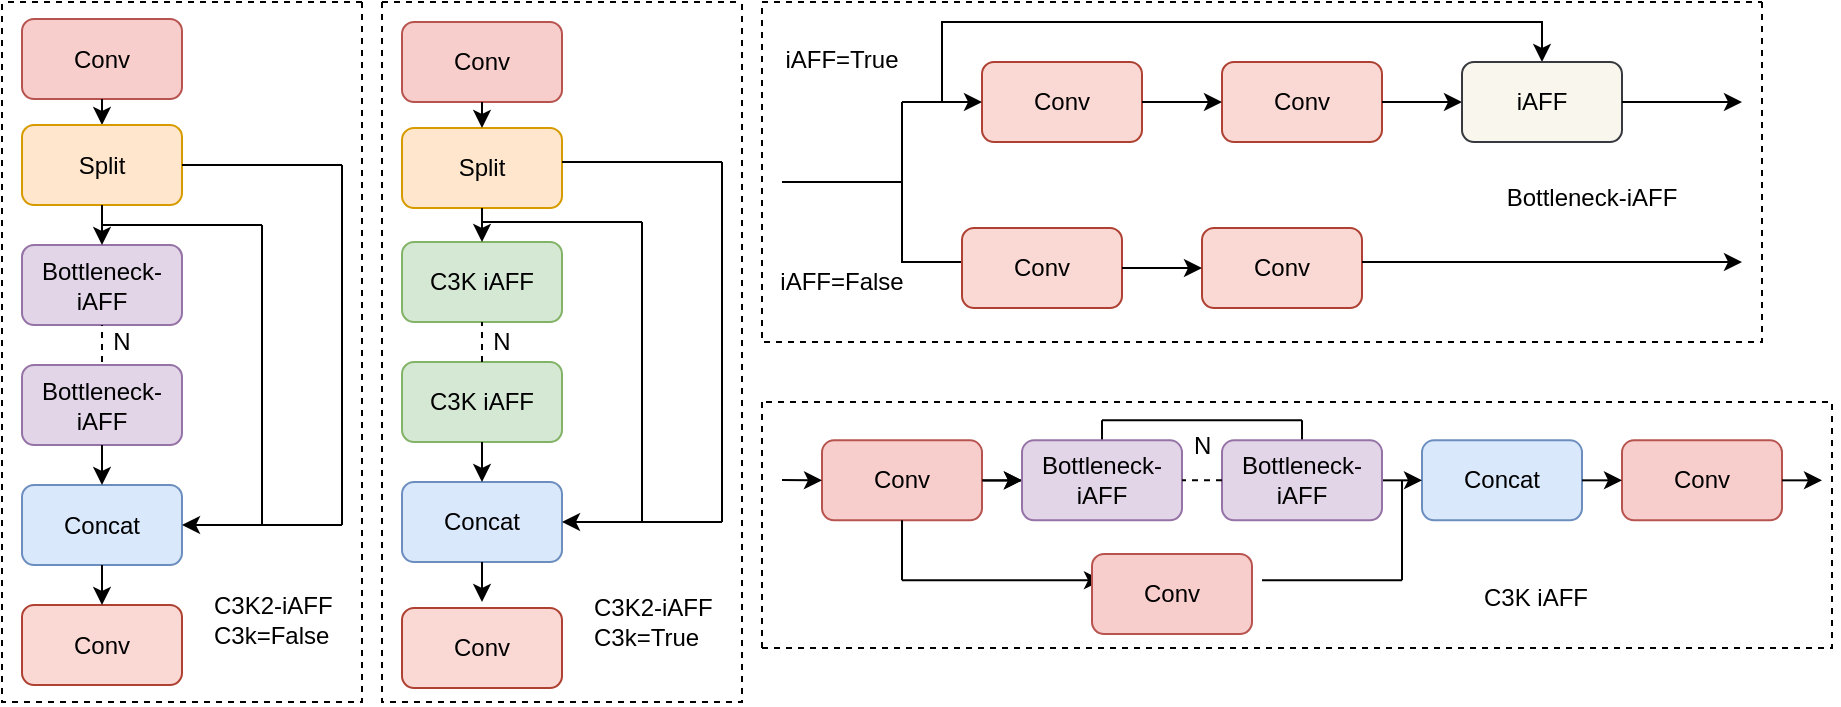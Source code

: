 <mxfile version="28.1.1">
  <diagram name="第 1 页" id="1YX17IwuBQwZQdCLIzFM">
    <mxGraphModel dx="1226" dy="714" grid="1" gridSize="10" guides="1" tooltips="1" connect="1" arrows="1" fold="1" page="0" pageScale="1" pageWidth="2339" pageHeight="3300" math="0" shadow="0">
      <root>
        <mxCell id="0" />
        <mxCell id="1" parent="0" />
        <mxCell id="JLMIjg0oPhcSFCDLWmgb-1" value="Bottleneck-iAFF" style="rounded=1;whiteSpace=wrap;html=1;fillColor=#e1d5e7;strokeColor=#9673a6;" parent="1" vertex="1">
          <mxGeometry x="120" y="191.5" width="80" height="40" as="geometry" />
        </mxCell>
        <mxCell id="JLMIjg0oPhcSFCDLWmgb-2" value="Conv" style="rounded=1;whiteSpace=wrap;html=1;fillColor=#f8cecc;strokeColor=#b85450;" parent="1" vertex="1">
          <mxGeometry x="120" y="78.5" width="80" height="40" as="geometry" />
        </mxCell>
        <mxCell id="JLMIjg0oPhcSFCDLWmgb-3" value="" style="endArrow=classic;html=1;rounded=0;exitX=0.5;exitY=1;exitDx=0;exitDy=0;" parent="1" source="JLMIjg0oPhcSFCDLWmgb-2" edge="1">
          <mxGeometry width="50" height="50" relative="1" as="geometry">
            <mxPoint x="480" y="421.5" as="sourcePoint" />
            <mxPoint x="160" y="131.5" as="targetPoint" />
          </mxGeometry>
        </mxCell>
        <mxCell id="JLMIjg0oPhcSFCDLWmgb-4" value="Split" style="rounded=1;whiteSpace=wrap;html=1;fillColor=#ffe6cc;strokeColor=#d79b00;" parent="1" vertex="1">
          <mxGeometry x="120" y="131.5" width="80" height="40" as="geometry" />
        </mxCell>
        <mxCell id="JLMIjg0oPhcSFCDLWmgb-6" value="Bottleneck-iAFF" style="rounded=1;whiteSpace=wrap;html=1;fillColor=#e1d5e7;strokeColor=#9673a6;" parent="1" vertex="1">
          <mxGeometry x="120" y="251.5" width="80" height="40" as="geometry" />
        </mxCell>
        <mxCell id="JLMIjg0oPhcSFCDLWmgb-8" value="Concat" style="rounded=1;whiteSpace=wrap;html=1;fillColor=#dae8fc;strokeColor=#6c8ebf;" parent="1" vertex="1">
          <mxGeometry x="120" y="311.5" width="80" height="40" as="geometry" />
        </mxCell>
        <mxCell id="JLMIjg0oPhcSFCDLWmgb-9" value="" style="endArrow=classic;html=1;rounded=0;exitX=0.5;exitY=1;exitDx=0;exitDy=0;entryX=0.5;entryY=0;entryDx=0;entryDy=0;" parent="1" source="JLMIjg0oPhcSFCDLWmgb-6" target="JLMIjg0oPhcSFCDLWmgb-8" edge="1">
          <mxGeometry width="50" height="50" relative="1" as="geometry">
            <mxPoint x="480" y="421.5" as="sourcePoint" />
            <mxPoint x="530" y="371.5" as="targetPoint" />
          </mxGeometry>
        </mxCell>
        <mxCell id="JLMIjg0oPhcSFCDLWmgb-10" value="Conv" style="rounded=1;whiteSpace=wrap;html=1;fillColor=#fad9d5;strokeColor=#ae4132;" parent="1" vertex="1">
          <mxGeometry x="120" y="371.5" width="80" height="40" as="geometry" />
        </mxCell>
        <mxCell id="JLMIjg0oPhcSFCDLWmgb-11" value="" style="endArrow=classic;html=1;rounded=0;exitX=0.5;exitY=1;exitDx=0;exitDy=0;entryX=0.5;entryY=0;entryDx=0;entryDy=0;" parent="1" source="JLMIjg0oPhcSFCDLWmgb-8" target="JLMIjg0oPhcSFCDLWmgb-10" edge="1">
          <mxGeometry width="50" height="50" relative="1" as="geometry">
            <mxPoint x="480" y="421.5" as="sourcePoint" />
            <mxPoint x="530" y="371.5" as="targetPoint" />
          </mxGeometry>
        </mxCell>
        <mxCell id="JLMIjg0oPhcSFCDLWmgb-12" value="" style="endArrow=none;html=1;rounded=0;exitX=1;exitY=0.5;exitDx=0;exitDy=0;" parent="1" source="JLMIjg0oPhcSFCDLWmgb-4" edge="1">
          <mxGeometry width="50" height="50" relative="1" as="geometry">
            <mxPoint x="480" y="301.5" as="sourcePoint" />
            <mxPoint x="280" y="151.5" as="targetPoint" />
          </mxGeometry>
        </mxCell>
        <mxCell id="JLMIjg0oPhcSFCDLWmgb-13" value="" style="endArrow=none;html=1;rounded=0;" parent="1" edge="1">
          <mxGeometry width="50" height="50" relative="1" as="geometry">
            <mxPoint x="280" y="151.5" as="sourcePoint" />
            <mxPoint x="280" y="331.5" as="targetPoint" />
          </mxGeometry>
        </mxCell>
        <mxCell id="JLMIjg0oPhcSFCDLWmgb-14" value="" style="endArrow=classic;html=1;rounded=0;entryX=1;entryY=0.5;entryDx=0;entryDy=0;" parent="1" target="JLMIjg0oPhcSFCDLWmgb-8" edge="1">
          <mxGeometry width="50" height="50" relative="1" as="geometry">
            <mxPoint x="280" y="331.5" as="sourcePoint" />
            <mxPoint x="530" y="251.5" as="targetPoint" />
          </mxGeometry>
        </mxCell>
        <mxCell id="JLMIjg0oPhcSFCDLWmgb-15" value="" style="endArrow=none;html=1;rounded=0;" parent="1" edge="1">
          <mxGeometry width="50" height="50" relative="1" as="geometry">
            <mxPoint x="160" y="181.5" as="sourcePoint" />
            <mxPoint x="240" y="181.5" as="targetPoint" />
          </mxGeometry>
        </mxCell>
        <mxCell id="JLMIjg0oPhcSFCDLWmgb-16" value="" style="endArrow=none;html=1;rounded=0;" parent="1" edge="1">
          <mxGeometry width="50" height="50" relative="1" as="geometry">
            <mxPoint x="240" y="181.5" as="sourcePoint" />
            <mxPoint x="240" y="331.5" as="targetPoint" />
          </mxGeometry>
        </mxCell>
        <mxCell id="JLMIjg0oPhcSFCDLWmgb-17" value="C3K2-iAFF&lt;div&gt;C3k=False&lt;/div&gt;" style="text;strokeColor=none;fillColor=none;align=left;verticalAlign=middle;spacingLeft=4;spacingRight=4;overflow=hidden;points=[[0,0.5],[1,0.5]];portConstraint=eastwest;rotatable=0;whiteSpace=wrap;html=1;" parent="1" vertex="1">
          <mxGeometry x="210" y="358.5" width="90" height="40" as="geometry" />
        </mxCell>
        <mxCell id="JLMIjg0oPhcSFCDLWmgb-20" value="Conv" style="rounded=1;whiteSpace=wrap;html=1;fillColor=#f8cecc;strokeColor=#b85450;direction=east;" parent="1" vertex="1">
          <mxGeometry x="310" y="80" width="80" height="40" as="geometry" />
        </mxCell>
        <mxCell id="JLMIjg0oPhcSFCDLWmgb-21" value="Split" style="rounded=1;whiteSpace=wrap;html=1;fillColor=#ffe6cc;strokeColor=#d79b00;direction=east;" parent="1" vertex="1">
          <mxGeometry x="310" y="133" width="80" height="40" as="geometry" />
        </mxCell>
        <mxCell id="JLMIjg0oPhcSFCDLWmgb-22" value="" style="endArrow=classic;html=1;rounded=0;exitX=0.5;exitY=1;exitDx=0;exitDy=0;entryX=0.5;entryY=0;entryDx=0;entryDy=0;" parent="1" source="JLMIjg0oPhcSFCDLWmgb-20" target="JLMIjg0oPhcSFCDLWmgb-21" edge="1">
          <mxGeometry width="50" height="50" relative="1" as="geometry">
            <mxPoint x="410" y="280" as="sourcePoint" />
            <mxPoint x="460" y="230" as="targetPoint" />
          </mxGeometry>
        </mxCell>
        <mxCell id="JLMIjg0oPhcSFCDLWmgb-23" value="C3K iAFF" style="rounded=1;whiteSpace=wrap;html=1;fillColor=#d5e8d4;strokeColor=#82b366;direction=east;" parent="1" vertex="1">
          <mxGeometry x="310" y="190" width="80" height="40" as="geometry" />
        </mxCell>
        <mxCell id="JLMIjg0oPhcSFCDLWmgb-24" value="" style="endArrow=classic;html=1;rounded=0;exitX=0.5;exitY=1;exitDx=0;exitDy=0;entryX=0.5;entryY=1;entryDx=0;entryDy=0;" parent="1" source="JLMIjg0oPhcSFCDLWmgb-21" edge="1">
          <mxGeometry width="50" height="50" relative="1" as="geometry">
            <mxPoint x="410" y="280" as="sourcePoint" />
            <mxPoint x="350" y="190" as="targetPoint" />
          </mxGeometry>
        </mxCell>
        <mxCell id="JLMIjg0oPhcSFCDLWmgb-25" value="C3K iAFF" style="rounded=1;whiteSpace=wrap;html=1;fillColor=#d5e8d4;strokeColor=#82b366;direction=east;" parent="1" vertex="1">
          <mxGeometry x="310" y="250" width="80" height="40" as="geometry" />
        </mxCell>
        <mxCell id="JLMIjg0oPhcSFCDLWmgb-27" value="Concat" style="rounded=1;whiteSpace=wrap;html=1;fillColor=#dae8fc;strokeColor=#6c8ebf;direction=east;" parent="1" vertex="1">
          <mxGeometry x="310" y="310" width="80" height="40" as="geometry" />
        </mxCell>
        <mxCell id="JLMIjg0oPhcSFCDLWmgb-28" value="" style="endArrow=classic;html=1;rounded=0;exitX=0.5;exitY=1;exitDx=0;exitDy=0;entryX=0.5;entryY=0;entryDx=0;entryDy=0;" parent="1" edge="1">
          <mxGeometry width="50" height="50" relative="1" as="geometry">
            <mxPoint x="350" y="290" as="sourcePoint" />
            <mxPoint x="350" y="310" as="targetPoint" />
          </mxGeometry>
        </mxCell>
        <mxCell id="JLMIjg0oPhcSFCDLWmgb-29" value="" style="endArrow=classic;html=1;rounded=0;" parent="1" edge="1">
          <mxGeometry width="50" height="50" relative="1" as="geometry">
            <mxPoint x="350" y="360" as="sourcePoint" />
            <mxPoint x="350" y="370" as="targetPoint" />
            <Array as="points">
              <mxPoint x="350" y="350" />
            </Array>
          </mxGeometry>
        </mxCell>
        <mxCell id="JLMIjg0oPhcSFCDLWmgb-30" value="Conv" style="rounded=1;whiteSpace=wrap;html=1;fillColor=#fad9d5;strokeColor=#ae4132;direction=east;" parent="1" vertex="1">
          <mxGeometry x="310" y="373" width="80" height="40" as="geometry" />
        </mxCell>
        <mxCell id="JLMIjg0oPhcSFCDLWmgb-31" value="" style="endArrow=none;html=1;rounded=0;" parent="1" edge="1">
          <mxGeometry width="50" height="50" relative="1" as="geometry">
            <mxPoint x="390" y="150" as="sourcePoint" />
            <mxPoint x="470" y="150" as="targetPoint" />
          </mxGeometry>
        </mxCell>
        <mxCell id="JLMIjg0oPhcSFCDLWmgb-32" value="" style="endArrow=none;html=1;rounded=0;" parent="1" edge="1">
          <mxGeometry width="50" height="50" relative="1" as="geometry">
            <mxPoint x="470" y="330" as="sourcePoint" />
            <mxPoint x="470" y="150" as="targetPoint" />
          </mxGeometry>
        </mxCell>
        <mxCell id="JLMIjg0oPhcSFCDLWmgb-33" value="" style="endArrow=classic;html=1;rounded=0;entryX=1;entryY=0.5;entryDx=0;entryDy=0;exitX=1;exitY=0.5;exitDx=0;exitDy=0;" parent="1" target="JLMIjg0oPhcSFCDLWmgb-27" edge="1">
          <mxGeometry width="50" height="50" relative="1" as="geometry">
            <mxPoint x="470" y="330" as="sourcePoint" />
            <mxPoint x="460" y="340" as="targetPoint" />
          </mxGeometry>
        </mxCell>
        <mxCell id="JLMIjg0oPhcSFCDLWmgb-34" value="" style="endArrow=none;html=1;rounded=0;" parent="1" edge="1">
          <mxGeometry width="50" height="50" relative="1" as="geometry">
            <mxPoint x="350" y="180" as="sourcePoint" />
            <mxPoint x="430" y="180" as="targetPoint" />
          </mxGeometry>
        </mxCell>
        <mxCell id="JLMIjg0oPhcSFCDLWmgb-36" value="C3K2-iAFF&lt;div&gt;C3k=True&lt;/div&gt;" style="text;strokeColor=none;fillColor=none;align=left;verticalAlign=middle;spacingLeft=4;spacingRight=4;overflow=hidden;points=[[0,0.5],[1,0.5]];portConstraint=eastwest;rotatable=0;whiteSpace=wrap;html=1;direction=east;" parent="1" vertex="1">
          <mxGeometry x="400" y="360" width="100" height="40" as="geometry" />
        </mxCell>
        <mxCell id="1P4cuoXFRqFEAs9iOs6Q-12" value="" style="edgeStyle=orthogonalEdgeStyle;rounded=0;orthogonalLoop=1;jettySize=auto;html=1;" parent="1" source="JLMIjg0oPhcSFCDLWmgb-40" target="JLMIjg0oPhcSFCDLWmgb-81" edge="1">
          <mxGeometry relative="1" as="geometry" />
        </mxCell>
        <mxCell id="JLMIjg0oPhcSFCDLWmgb-40" value="Conv" style="rounded=1;whiteSpace=wrap;html=1;fillColor=#f8cecc;strokeColor=#b85450;rotation=0;direction=east;" parent="1" vertex="1">
          <mxGeometry x="520" y="289.17" width="80" height="40" as="geometry" />
        </mxCell>
        <mxCell id="JLMIjg0oPhcSFCDLWmgb-41" value="" style="endArrow=classic;html=1;rounded=0;exitX=1;exitY=0.5;exitDx=0;exitDy=0;" parent="1" source="JLMIjg0oPhcSFCDLWmgb-40" edge="1">
          <mxGeometry width="50" height="50" relative="1" as="geometry">
            <mxPoint x="560" y="339.17" as="sourcePoint" />
            <mxPoint x="620" y="309.17" as="targetPoint" />
          </mxGeometry>
        </mxCell>
        <mxCell id="JLMIjg0oPhcSFCDLWmgb-45" value="Concat" style="rounded=1;whiteSpace=wrap;html=1;fillColor=#dae8fc;strokeColor=#6c8ebf;" parent="1" vertex="1">
          <mxGeometry x="820" y="289.17" width="80" height="40" as="geometry" />
        </mxCell>
        <mxCell id="JLMIjg0oPhcSFCDLWmgb-46" value="" style="endArrow=classic;html=1;rounded=0;exitX=0;exitY=0.5;exitDx=0;exitDy=0;" parent="1" edge="1">
          <mxGeometry width="50" height="50" relative="1" as="geometry">
            <mxPoint x="800" y="309.17" as="sourcePoint" />
            <mxPoint x="820" y="309.17" as="targetPoint" />
          </mxGeometry>
        </mxCell>
        <mxCell id="JLMIjg0oPhcSFCDLWmgb-47" value="Conv" style="rounded=1;whiteSpace=wrap;html=1;fillColor=#f8cecc;strokeColor=#b85450;" parent="1" vertex="1">
          <mxGeometry x="920" y="289.17" width="80" height="40" as="geometry" />
        </mxCell>
        <mxCell id="JLMIjg0oPhcSFCDLWmgb-48" value="" style="endArrow=classic;html=1;rounded=0;exitX=1;exitY=0.5;exitDx=0;exitDy=0;" parent="1" source="JLMIjg0oPhcSFCDLWmgb-45" edge="1">
          <mxGeometry width="50" height="50" relative="1" as="geometry">
            <mxPoint x="910" y="309.17" as="sourcePoint" />
            <mxPoint x="920" y="309.17" as="targetPoint" />
          </mxGeometry>
        </mxCell>
        <mxCell id="JLMIjg0oPhcSFCDLWmgb-50" value="" style="endArrow=none;html=1;rounded=0;exitX=0.5;exitY=1;exitDx=0;exitDy=0;" parent="1" source="JLMIjg0oPhcSFCDLWmgb-40" edge="1">
          <mxGeometry width="50" height="50" relative="1" as="geometry">
            <mxPoint x="760" y="379.17" as="sourcePoint" />
            <mxPoint x="560" y="359.17" as="targetPoint" />
          </mxGeometry>
        </mxCell>
        <mxCell id="JLMIjg0oPhcSFCDLWmgb-51" value="" style="endArrow=classic;html=1;rounded=0;" parent="1" edge="1">
          <mxGeometry width="50" height="50" relative="1" as="geometry">
            <mxPoint x="560" y="359.17" as="sourcePoint" />
            <mxPoint x="660" y="359.17" as="targetPoint" />
          </mxGeometry>
        </mxCell>
        <mxCell id="JLMIjg0oPhcSFCDLWmgb-52" value="Conv" style="rounded=1;whiteSpace=wrap;html=1;fillColor=#f8cecc;strokeColor=#b85450;rotation=0;direction=east;" parent="1" vertex="1">
          <mxGeometry x="655" y="346" width="80" height="40" as="geometry" />
        </mxCell>
        <mxCell id="JLMIjg0oPhcSFCDLWmgb-53" value="" style="endArrow=none;html=1;rounded=0;" parent="1" edge="1">
          <mxGeometry width="50" height="50" relative="1" as="geometry">
            <mxPoint x="740" y="359.17" as="sourcePoint" />
            <mxPoint x="810" y="359.17" as="targetPoint" />
          </mxGeometry>
        </mxCell>
        <mxCell id="JLMIjg0oPhcSFCDLWmgb-54" value="" style="endArrow=none;html=1;rounded=0;" parent="1" edge="1">
          <mxGeometry width="50" height="50" relative="1" as="geometry">
            <mxPoint x="810" y="359.17" as="sourcePoint" />
            <mxPoint x="810" y="309.17" as="targetPoint" />
          </mxGeometry>
        </mxCell>
        <mxCell id="JLMIjg0oPhcSFCDLWmgb-55" value="" style="endArrow=none;html=1;rounded=0;exitX=0.5;exitY=1;exitDx=0;exitDy=0;" parent="1" edge="1">
          <mxGeometry width="50" height="50" relative="1" as="geometry">
            <mxPoint x="660" y="289.17" as="sourcePoint" />
            <mxPoint x="660" y="279.17" as="targetPoint" />
          </mxGeometry>
        </mxCell>
        <mxCell id="JLMIjg0oPhcSFCDLWmgb-56" value="" style="endArrow=none;html=1;rounded=0;" parent="1" edge="1">
          <mxGeometry width="50" height="50" relative="1" as="geometry">
            <mxPoint x="660" y="279.17" as="sourcePoint" />
            <mxPoint x="760" y="279.17" as="targetPoint" />
          </mxGeometry>
        </mxCell>
        <mxCell id="JLMIjg0oPhcSFCDLWmgb-57" value="" style="endArrow=none;html=1;rounded=0;" parent="1" edge="1">
          <mxGeometry width="50" height="50" relative="1" as="geometry">
            <mxPoint x="760" y="289.17" as="sourcePoint" />
            <mxPoint x="760" y="279.17" as="targetPoint" />
          </mxGeometry>
        </mxCell>
        <mxCell id="JLMIjg0oPhcSFCDLWmgb-58" value="N" style="text;strokeColor=none;fillColor=none;align=left;verticalAlign=middle;spacingLeft=4;spacingRight=4;overflow=hidden;points=[[0,0.5],[1,0.5]];portConstraint=eastwest;rotatable=0;whiteSpace=wrap;html=1;" parent="1" vertex="1">
          <mxGeometry x="700" y="279.17" width="40" height="25" as="geometry" />
        </mxCell>
        <mxCell id="JLMIjg0oPhcSFCDLWmgb-59" value="C3K iAFF" style="text;strokeColor=none;fillColor=none;align=left;verticalAlign=middle;spacingLeft=4;spacingRight=4;overflow=hidden;points=[[0,0.5],[1,0.5]];portConstraint=eastwest;rotatable=0;whiteSpace=wrap;html=1;" parent="1" vertex="1">
          <mxGeometry x="845" y="353" width="80" height="30" as="geometry" />
        </mxCell>
        <mxCell id="JLMIjg0oPhcSFCDLWmgb-60" value="" style="endArrow=classic;html=1;rounded=0;exitX=1;exitY=0.5;exitDx=0;exitDy=0;" parent="1" source="JLMIjg0oPhcSFCDLWmgb-47" edge="1">
          <mxGeometry width="50" height="50" relative="1" as="geometry">
            <mxPoint x="760" y="379.17" as="sourcePoint" />
            <mxPoint x="1020" y="309.17" as="targetPoint" />
          </mxGeometry>
        </mxCell>
        <mxCell id="JLMIjg0oPhcSFCDLWmgb-61" value="Conv" style="rounded=1;whiteSpace=wrap;html=1;fillColor=#fad9d5;strokeColor=#ae4132;" parent="1" vertex="1">
          <mxGeometry x="600" y="100" width="80" height="40" as="geometry" />
        </mxCell>
        <mxCell id="JLMIjg0oPhcSFCDLWmgb-62" value="Conv" style="rounded=1;whiteSpace=wrap;html=1;fillColor=#fad9d5;strokeColor=#ae4132;" parent="1" vertex="1">
          <mxGeometry x="720" y="100" width="80" height="40" as="geometry" />
        </mxCell>
        <mxCell id="JLMIjg0oPhcSFCDLWmgb-63" value="" style="endArrow=classic;html=1;rounded=0;entryX=0;entryY=0.5;entryDx=0;entryDy=0;" parent="1" target="JLMIjg0oPhcSFCDLWmgb-61" edge="1">
          <mxGeometry width="50" height="50" relative="1" as="geometry">
            <mxPoint x="560" y="120" as="sourcePoint" />
            <mxPoint x="550" y="23" as="targetPoint" />
          </mxGeometry>
        </mxCell>
        <mxCell id="JLMIjg0oPhcSFCDLWmgb-64" value="" style="endArrow=classic;html=1;rounded=0;exitX=1;exitY=0.5;exitDx=0;exitDy=0;entryX=0;entryY=0.5;entryDx=0;entryDy=0;" parent="1" source="JLMIjg0oPhcSFCDLWmgb-61" target="JLMIjg0oPhcSFCDLWmgb-62" edge="1">
          <mxGeometry width="50" height="50" relative="1" as="geometry">
            <mxPoint x="500" y="93" as="sourcePoint" />
            <mxPoint x="550" y="43" as="targetPoint" />
          </mxGeometry>
        </mxCell>
        <mxCell id="JLMIjg0oPhcSFCDLWmgb-65" value="" style="endArrow=classic;html=1;rounded=0;exitX=1;exitY=0.5;exitDx=0;exitDy=0;entryX=0;entryY=0.5;entryDx=0;entryDy=0;" parent="1" source="JLMIjg0oPhcSFCDLWmgb-62" target="JLMIjg0oPhcSFCDLWmgb-83" edge="1">
          <mxGeometry width="50" height="50" relative="1" as="geometry">
            <mxPoint x="500" y="93" as="sourcePoint" />
            <mxPoint x="820" y="130" as="targetPoint" />
          </mxGeometry>
        </mxCell>
        <mxCell id="JLMIjg0oPhcSFCDLWmgb-69" value="Bottleneck-iAFF" style="text;html=1;align=center;verticalAlign=middle;whiteSpace=wrap;rounded=0;" parent="1" vertex="1">
          <mxGeometry x="860" y="153" width="90" height="30" as="geometry" />
        </mxCell>
        <mxCell id="JLMIjg0oPhcSFCDLWmgb-75" value="" style="endArrow=classic;html=1;rounded=0;entryX=0.5;entryY=0;entryDx=0;entryDy=0;" parent="1" target="JLMIjg0oPhcSFCDLWmgb-83" edge="1">
          <mxGeometry width="50" height="50" relative="1" as="geometry">
            <mxPoint x="580" y="120" as="sourcePoint" />
            <mxPoint x="970" y="70" as="targetPoint" />
            <Array as="points">
              <mxPoint x="580" y="80" />
              <mxPoint x="880" y="80" />
            </Array>
          </mxGeometry>
        </mxCell>
        <mxCell id="JLMIjg0oPhcSFCDLWmgb-80" value="" style="endArrow=none;html=1;rounded=0;" parent="1" edge="1">
          <mxGeometry width="50" height="50" relative="1" as="geometry">
            <mxPoint x="430" y="330" as="sourcePoint" />
            <mxPoint x="430" y="180" as="targetPoint" />
          </mxGeometry>
        </mxCell>
        <mxCell id="JLMIjg0oPhcSFCDLWmgb-81" value="Bottleneck-iAFF" style="rounded=1;whiteSpace=wrap;html=1;fillColor=#e1d5e7;strokeColor=#9673a6;" parent="1" vertex="1">
          <mxGeometry x="620" y="289.17" width="80" height="40" as="geometry" />
        </mxCell>
        <mxCell id="JLMIjg0oPhcSFCDLWmgb-82" value="Bottleneck-iAFF" style="rounded=1;whiteSpace=wrap;html=1;fillColor=#e1d5e7;strokeColor=#9673a6;" parent="1" vertex="1">
          <mxGeometry x="720" y="289.17" width="80" height="40" as="geometry" />
        </mxCell>
        <mxCell id="JLMIjg0oPhcSFCDLWmgb-83" value="iAFF" style="rounded=1;whiteSpace=wrap;html=1;fillColor=#f9f7ed;strokeColor=#36393d;rotation=0;direction=east;" parent="1" vertex="1">
          <mxGeometry x="840" y="100" width="80" height="40" as="geometry" />
        </mxCell>
        <mxCell id="JLMIjg0oPhcSFCDLWmgb-87" value="" style="endArrow=classic;html=1;rounded=0;exitX=1;exitY=0.5;exitDx=0;exitDy=0;" parent="1" source="JLMIjg0oPhcSFCDLWmgb-83" edge="1">
          <mxGeometry width="50" height="50" relative="1" as="geometry">
            <mxPoint x="760" y="110" as="sourcePoint" />
            <mxPoint x="980" y="120" as="targetPoint" />
          </mxGeometry>
        </mxCell>
        <mxCell id="JLMIjg0oPhcSFCDLWmgb-88" value="" style="endArrow=none;html=1;rounded=0;" parent="1" edge="1">
          <mxGeometry width="50" height="50" relative="1" as="geometry">
            <mxPoint x="500" y="160" as="sourcePoint" />
            <mxPoint x="560" y="120" as="targetPoint" />
            <Array as="points">
              <mxPoint x="560" y="160" />
            </Array>
          </mxGeometry>
        </mxCell>
        <mxCell id="JLMIjg0oPhcSFCDLWmgb-89" value="" style="endArrow=classic;html=1;rounded=0;" parent="1" edge="1">
          <mxGeometry width="50" height="50" relative="1" as="geometry">
            <mxPoint x="560" y="160" as="sourcePoint" />
            <mxPoint x="600" y="200" as="targetPoint" />
            <Array as="points">
              <mxPoint x="560" y="200" />
            </Array>
          </mxGeometry>
        </mxCell>
        <mxCell id="JLMIjg0oPhcSFCDLWmgb-90" value="Conv" style="rounded=1;whiteSpace=wrap;html=1;fillColor=#fad9d5;strokeColor=#ae4132;" parent="1" vertex="1">
          <mxGeometry x="590" y="183" width="80" height="40" as="geometry" />
        </mxCell>
        <mxCell id="JLMIjg0oPhcSFCDLWmgb-91" value="Conv" style="rounded=1;whiteSpace=wrap;html=1;fillColor=#fad9d5;strokeColor=#ae4132;" parent="1" vertex="1">
          <mxGeometry x="710" y="183" width="80" height="40" as="geometry" />
        </mxCell>
        <mxCell id="JLMIjg0oPhcSFCDLWmgb-92" value="" style="endArrow=classic;html=1;rounded=0;exitX=1;exitY=0.5;exitDx=0;exitDy=0;" parent="1" source="JLMIjg0oPhcSFCDLWmgb-90" edge="1">
          <mxGeometry width="50" height="50" relative="1" as="geometry">
            <mxPoint x="680" y="200" as="sourcePoint" />
            <mxPoint x="710" y="203" as="targetPoint" />
          </mxGeometry>
        </mxCell>
        <mxCell id="JLMIjg0oPhcSFCDLWmgb-93" value="" style="endArrow=classic;html=1;rounded=0;exitX=1;exitY=0.425;exitDx=0;exitDy=0;exitPerimeter=0;" parent="1" source="JLMIjg0oPhcSFCDLWmgb-91" edge="1">
          <mxGeometry width="50" height="50" relative="1" as="geometry">
            <mxPoint x="800" y="200" as="sourcePoint" />
            <mxPoint x="980" y="200" as="targetPoint" />
          </mxGeometry>
        </mxCell>
        <mxCell id="JLMIjg0oPhcSFCDLWmgb-94" value="iAFF=True" style="text;html=1;align=center;verticalAlign=middle;whiteSpace=wrap;rounded=0;" parent="1" vertex="1">
          <mxGeometry x="500" y="83.5" width="60" height="30" as="geometry" />
        </mxCell>
        <mxCell id="JLMIjg0oPhcSFCDLWmgb-95" value="iAFF=False" style="text;html=1;align=center;verticalAlign=middle;whiteSpace=wrap;rounded=0;" parent="1" vertex="1">
          <mxGeometry x="500" y="195" width="60" height="30" as="geometry" />
        </mxCell>
        <mxCell id="JLMIjg0oPhcSFCDLWmgb-96" value="" style="endArrow=none;dashed=1;html=1;rounded=0;" parent="1" edge="1">
          <mxGeometry width="50" height="50" relative="1" as="geometry">
            <mxPoint x="290" y="70" as="sourcePoint" />
            <mxPoint x="110" y="70" as="targetPoint" />
            <Array as="points">
              <mxPoint x="290" y="420" />
              <mxPoint x="110" y="420" />
            </Array>
          </mxGeometry>
        </mxCell>
        <mxCell id="JLMIjg0oPhcSFCDLWmgb-97" value="" style="endArrow=none;dashed=1;html=1;rounded=0;" parent="1" edge="1">
          <mxGeometry width="50" height="50" relative="1" as="geometry">
            <mxPoint x="290" y="70" as="sourcePoint" />
            <mxPoint x="110" y="70" as="targetPoint" />
          </mxGeometry>
        </mxCell>
        <mxCell id="JLMIjg0oPhcSFCDLWmgb-98" value="" style="endArrow=none;dashed=1;html=1;rounded=0;" parent="1" edge="1">
          <mxGeometry width="50" height="50" relative="1" as="geometry">
            <mxPoint x="300" y="70" as="sourcePoint" />
            <mxPoint x="480" y="70" as="targetPoint" />
            <Array as="points">
              <mxPoint x="300" y="420" />
              <mxPoint x="480" y="420" />
            </Array>
          </mxGeometry>
        </mxCell>
        <mxCell id="JLMIjg0oPhcSFCDLWmgb-99" value="" style="endArrow=none;dashed=1;html=1;rounded=0;" parent="1" edge="1">
          <mxGeometry width="50" height="50" relative="1" as="geometry">
            <mxPoint x="300" y="70" as="sourcePoint" />
            <mxPoint x="480" y="70" as="targetPoint" />
          </mxGeometry>
        </mxCell>
        <mxCell id="JLMIjg0oPhcSFCDLWmgb-100" value="" style="endArrow=none;dashed=1;html=1;rounded=0;" parent="1" edge="1">
          <mxGeometry width="50" height="50" relative="1" as="geometry">
            <mxPoint x="490" y="393" as="sourcePoint" />
            <mxPoint x="490" y="270" as="targetPoint" />
            <Array as="points">
              <mxPoint x="1025" y="393" />
              <mxPoint x="1025" y="270" />
            </Array>
          </mxGeometry>
        </mxCell>
        <mxCell id="JLMIjg0oPhcSFCDLWmgb-101" value="" style="endArrow=none;dashed=1;html=1;rounded=0;" parent="1" edge="1">
          <mxGeometry width="50" height="50" relative="1" as="geometry">
            <mxPoint x="490" y="393" as="sourcePoint" />
            <mxPoint x="490" y="270" as="targetPoint" />
          </mxGeometry>
        </mxCell>
        <mxCell id="JLMIjg0oPhcSFCDLWmgb-102" value="" style="endArrow=none;dashed=1;html=1;rounded=0;" parent="1" edge="1">
          <mxGeometry width="50" height="50" relative="1" as="geometry">
            <mxPoint x="990" y="70" as="sourcePoint" />
            <mxPoint x="490" y="70" as="targetPoint" />
            <Array as="points">
              <mxPoint x="990" y="240" />
              <mxPoint x="490" y="240" />
            </Array>
          </mxGeometry>
        </mxCell>
        <mxCell id="JLMIjg0oPhcSFCDLWmgb-104" value="" style="endArrow=none;dashed=1;html=1;rounded=0;" parent="1" edge="1">
          <mxGeometry width="50" height="50" relative="1" as="geometry">
            <mxPoint x="490" y="70" as="sourcePoint" />
            <mxPoint x="990" y="70" as="targetPoint" />
          </mxGeometry>
        </mxCell>
        <mxCell id="JLMIjg0oPhcSFCDLWmgb-105" value="" style="endArrow=classic;html=1;rounded=0;entryX=0;entryY=0.5;entryDx=0;entryDy=0;" parent="1" target="JLMIjg0oPhcSFCDLWmgb-40" edge="1">
          <mxGeometry width="50" height="50" relative="1" as="geometry">
            <mxPoint x="500" y="309" as="sourcePoint" />
            <mxPoint x="920" y="170" as="targetPoint" />
          </mxGeometry>
        </mxCell>
        <mxCell id="1P4cuoXFRqFEAs9iOs6Q-2" value="N" style="text;html=1;align=center;verticalAlign=middle;whiteSpace=wrap;rounded=0;" parent="1" vertex="1">
          <mxGeometry x="140" y="220" width="60" height="40" as="geometry" />
        </mxCell>
        <mxCell id="1P4cuoXFRqFEAs9iOs6Q-4" value="" style="endArrow=classic;html=1;rounded=0;exitX=0.5;exitY=1;exitDx=0;exitDy=0;entryX=0.5;entryY=0;entryDx=0;entryDy=0;" parent="1" source="JLMIjg0oPhcSFCDLWmgb-4" target="JLMIjg0oPhcSFCDLWmgb-1" edge="1">
          <mxGeometry width="50" height="50" relative="1" as="geometry">
            <mxPoint x="270" y="250" as="sourcePoint" />
            <mxPoint x="320" y="200" as="targetPoint" />
          </mxGeometry>
        </mxCell>
        <mxCell id="1P4cuoXFRqFEAs9iOs6Q-5" value="" style="endArrow=none;dashed=1;html=1;rounded=0;entryX=0.5;entryY=1;entryDx=0;entryDy=0;" parent="1" target="JLMIjg0oPhcSFCDLWmgb-1" edge="1">
          <mxGeometry width="50" height="50" relative="1" as="geometry">
            <mxPoint x="160" y="250" as="sourcePoint" />
            <mxPoint x="320" y="200" as="targetPoint" />
          </mxGeometry>
        </mxCell>
        <mxCell id="1P4cuoXFRqFEAs9iOs6Q-6" value="" style="endArrow=none;dashed=1;html=1;rounded=0;entryX=0.5;entryY=1;entryDx=0;entryDy=0;exitX=0.5;exitY=0;exitDx=0;exitDy=0;" parent="1" source="JLMIjg0oPhcSFCDLWmgb-25" target="JLMIjg0oPhcSFCDLWmgb-23" edge="1">
          <mxGeometry width="50" height="50" relative="1" as="geometry">
            <mxPoint x="270" y="250" as="sourcePoint" />
            <mxPoint x="320" y="200" as="targetPoint" />
          </mxGeometry>
        </mxCell>
        <mxCell id="1P4cuoXFRqFEAs9iOs6Q-7" value="N" style="text;html=1;align=center;verticalAlign=middle;whiteSpace=wrap;rounded=0;" parent="1" vertex="1">
          <mxGeometry x="330" y="220" width="60" height="40" as="geometry" />
        </mxCell>
        <mxCell id="1P4cuoXFRqFEAs9iOs6Q-14" value="" style="endArrow=none;dashed=1;html=1;rounded=0;entryX=1;entryY=0.5;entryDx=0;entryDy=0;exitX=0;exitY=0.5;exitDx=0;exitDy=0;" parent="1" source="JLMIjg0oPhcSFCDLWmgb-82" target="JLMIjg0oPhcSFCDLWmgb-81" edge="1">
          <mxGeometry width="50" height="50" relative="1" as="geometry">
            <mxPoint x="600" y="250" as="sourcePoint" />
            <mxPoint x="650" y="200" as="targetPoint" />
          </mxGeometry>
        </mxCell>
      </root>
    </mxGraphModel>
  </diagram>
</mxfile>
